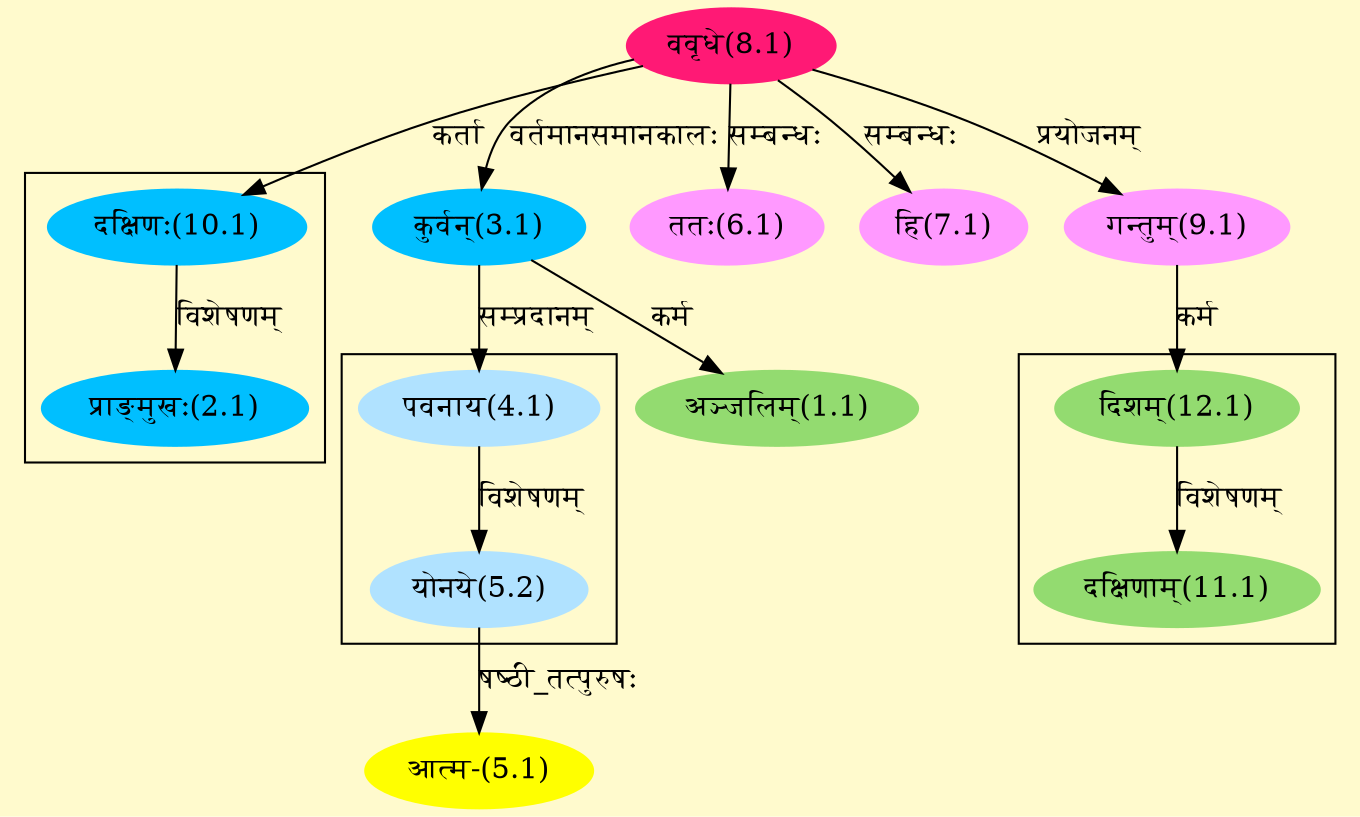 digraph G{
rankdir=BT;
 compound=true;
 bgcolor="lemonchiffon1";

subgraph cluster_1{
Node2_1 [style=filled, color="#00BFFF" label = "प्राङ्मुखः(2.1)"]
Node10_1 [style=filled, color="#00BFFF" label = "दक्षिणः(10.1)"]

}

subgraph cluster_2{
Node5_2 [style=filled, color="#B0E2FF" label = "योनये(5.2)"]
Node4_1 [style=filled, color="#B0E2FF" label = "पवनाय(4.1)"]

}

subgraph cluster_3{
Node11_1 [style=filled, color="#93DB70" label = "दक्षिणाम्(11.1)"]
Node12_1 [style=filled, color="#93DB70" label = "दिशम्(12.1)"]

}
Node1_1 [style=filled, color="#93DB70" label = "अञ्जलिम्(1.1)"]
Node3_1 [style=filled, color="#00BFFF" label = "कुर्वन्(3.1)"]
Node8_1 [style=filled, color="#FF1975" label = "ववृधे(8.1)"]
Node4_1 [style=filled, color="#B0E2FF" label = "पवनाय(4.1)"]
Node5_1 [style=filled, color="#FFFF00" label = "आत्म-(5.1)"]
Node5_2 [style=filled, color="#B0E2FF" label = "योनये(5.2)"]
Node6_1 [style=filled, color="#FF99FF" label = "ततः(6.1)"]
Node7_1 [style=filled, color="#FF99FF" label = "हि(7.1)"]
Node [style=filled, color="" label = "()"]
Node9_1 [style=filled, color="#FF99FF" label = "गन्तुम्(9.1)"]
Node10_1 [style=filled, color="#00BFFF" label = "दक्षिणः(10.1)"]
Node12_1 [style=filled, color="#93DB70" label = "दिशम्(12.1)"]
/* Start of Relations section */

Node1_1 -> Node3_1 [  label="कर्म"  dir="back" ]
Node2_1 -> Node10_1 [  label="विशेषणम्"  dir="back" ]
Node3_1 -> Node8_1 [  label="वर्तमानसमानकालः"  dir="back" ]
Node4_1 -> Node3_1 [  label="सम्प्रदानम्"  dir="back" ]
Node5_1 -> Node5_2 [  label="षष्ठी_तत्पुरुषः"  dir="back" ]
Node5_2 -> Node4_1 [  label="विशेषणम्"  dir="back" ]
Node6_1 -> Node8_1 [  label="सम्बन्धः"  dir="back" ]
Node7_1 -> Node8_1 [  label="सम्बन्धः"  dir="back" ]
Node9_1 -> Node8_1 [  label="प्रयोजनम्"  dir="back" ]
Node10_1 -> Node8_1 [  label="कर्ता"  dir="back" ]
Node11_1 -> Node12_1 [  label="विशेषणम्"  dir="back" ]
Node12_1 -> Node9_1 [  label="कर्म"  dir="back" ]
}
